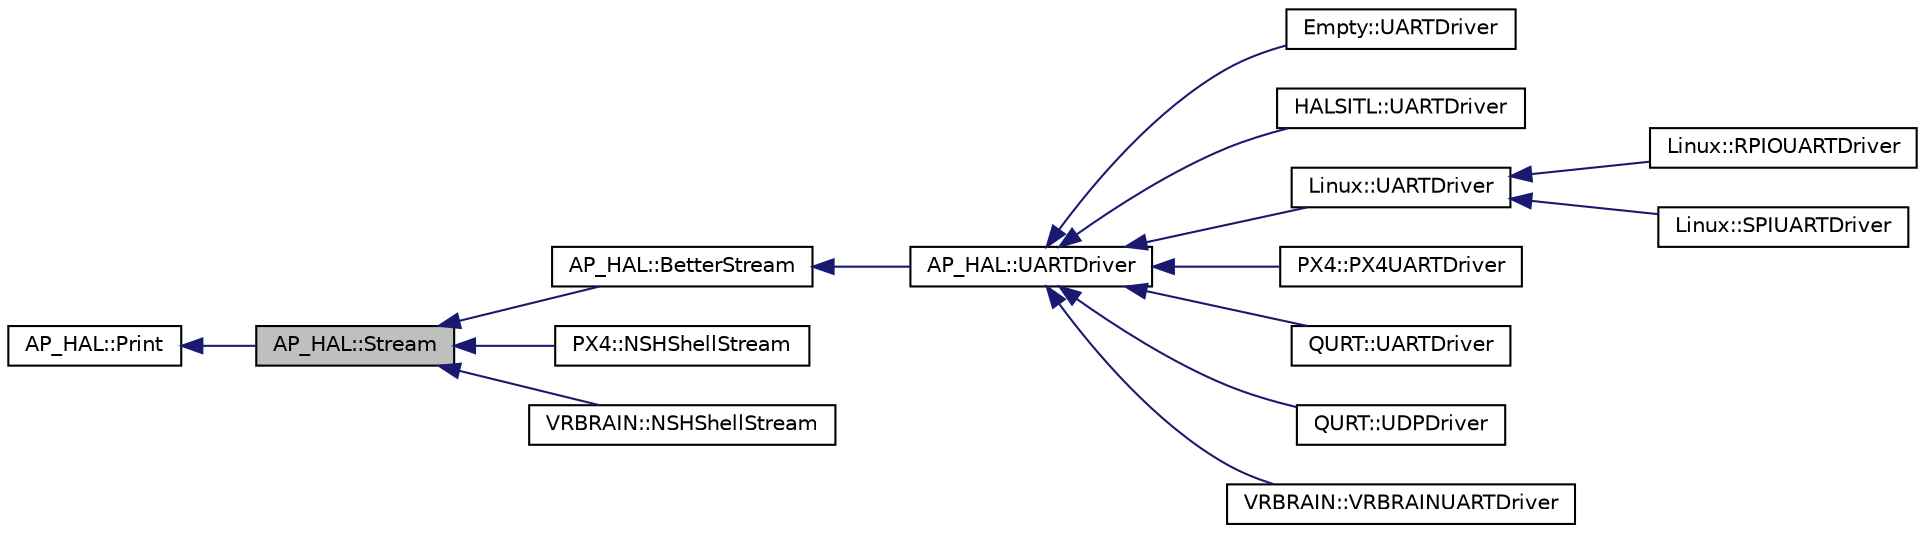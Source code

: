 digraph "AP_HAL::Stream"
{
 // INTERACTIVE_SVG=YES
  edge [fontname="Helvetica",fontsize="10",labelfontname="Helvetica",labelfontsize="10"];
  node [fontname="Helvetica",fontsize="10",shape=record];
  rankdir="LR";
  Node1 [label="AP_HAL::Stream",height=0.2,width=0.4,color="black", fillcolor="grey75", style="filled", fontcolor="black"];
  Node2 -> Node1 [dir="back",color="midnightblue",fontsize="10",style="solid",fontname="Helvetica"];
  Node2 [label="AP_HAL::Print",height=0.2,width=0.4,color="black", fillcolor="white", style="filled",URL="$classAP__HAL_1_1Print.html"];
  Node1 -> Node3 [dir="back",color="midnightblue",fontsize="10",style="solid",fontname="Helvetica"];
  Node3 [label="AP_HAL::BetterStream",height=0.2,width=0.4,color="black", fillcolor="white", style="filled",URL="$classAP__HAL_1_1BetterStream.html"];
  Node3 -> Node4 [dir="back",color="midnightblue",fontsize="10",style="solid",fontname="Helvetica"];
  Node4 [label="AP_HAL::UARTDriver",height=0.2,width=0.4,color="black", fillcolor="white", style="filled",URL="$classAP__HAL_1_1UARTDriver.html"];
  Node4 -> Node5 [dir="back",color="midnightblue",fontsize="10",style="solid",fontname="Helvetica"];
  Node5 [label="Empty::UARTDriver",height=0.2,width=0.4,color="black", fillcolor="white", style="filled",URL="$classEmpty_1_1UARTDriver.html"];
  Node4 -> Node6 [dir="back",color="midnightblue",fontsize="10",style="solid",fontname="Helvetica"];
  Node6 [label="HALSITL::UARTDriver",height=0.2,width=0.4,color="black", fillcolor="white", style="filled",URL="$classHALSITL_1_1UARTDriver.html"];
  Node4 -> Node7 [dir="back",color="midnightblue",fontsize="10",style="solid",fontname="Helvetica"];
  Node7 [label="Linux::UARTDriver",height=0.2,width=0.4,color="black", fillcolor="white", style="filled",URL="$classLinux_1_1UARTDriver.html"];
  Node7 -> Node8 [dir="back",color="midnightblue",fontsize="10",style="solid",fontname="Helvetica"];
  Node8 [label="Linux::RPIOUARTDriver",height=0.2,width=0.4,color="black", fillcolor="white", style="filled",URL="$classLinux_1_1RPIOUARTDriver.html"];
  Node7 -> Node9 [dir="back",color="midnightblue",fontsize="10",style="solid",fontname="Helvetica"];
  Node9 [label="Linux::SPIUARTDriver",height=0.2,width=0.4,color="black", fillcolor="white", style="filled",URL="$classLinux_1_1SPIUARTDriver.html"];
  Node4 -> Node10 [dir="back",color="midnightblue",fontsize="10",style="solid",fontname="Helvetica"];
  Node10 [label="PX4::PX4UARTDriver",height=0.2,width=0.4,color="black", fillcolor="white", style="filled",URL="$classPX4_1_1PX4UARTDriver.html"];
  Node4 -> Node11 [dir="back",color="midnightblue",fontsize="10",style="solid",fontname="Helvetica"];
  Node11 [label="QURT::UARTDriver",height=0.2,width=0.4,color="black", fillcolor="white", style="filled",URL="$classQURT_1_1UARTDriver.html"];
  Node4 -> Node12 [dir="back",color="midnightblue",fontsize="10",style="solid",fontname="Helvetica"];
  Node12 [label="QURT::UDPDriver",height=0.2,width=0.4,color="black", fillcolor="white", style="filled",URL="$classQURT_1_1UDPDriver.html"];
  Node4 -> Node13 [dir="back",color="midnightblue",fontsize="10",style="solid",fontname="Helvetica"];
  Node13 [label="VRBRAIN::VRBRAINUARTDriver",height=0.2,width=0.4,color="black", fillcolor="white", style="filled",URL="$classVRBRAIN_1_1VRBRAINUARTDriver.html"];
  Node1 -> Node14 [dir="back",color="midnightblue",fontsize="10",style="solid",fontname="Helvetica"];
  Node14 [label="PX4::NSHShellStream",height=0.2,width=0.4,color="black", fillcolor="white", style="filled",URL="$classPX4_1_1NSHShellStream.html"];
  Node1 -> Node15 [dir="back",color="midnightblue",fontsize="10",style="solid",fontname="Helvetica"];
  Node15 [label="VRBRAIN::NSHShellStream",height=0.2,width=0.4,color="black", fillcolor="white", style="filled",URL="$classVRBRAIN_1_1NSHShellStream.html"];
}
